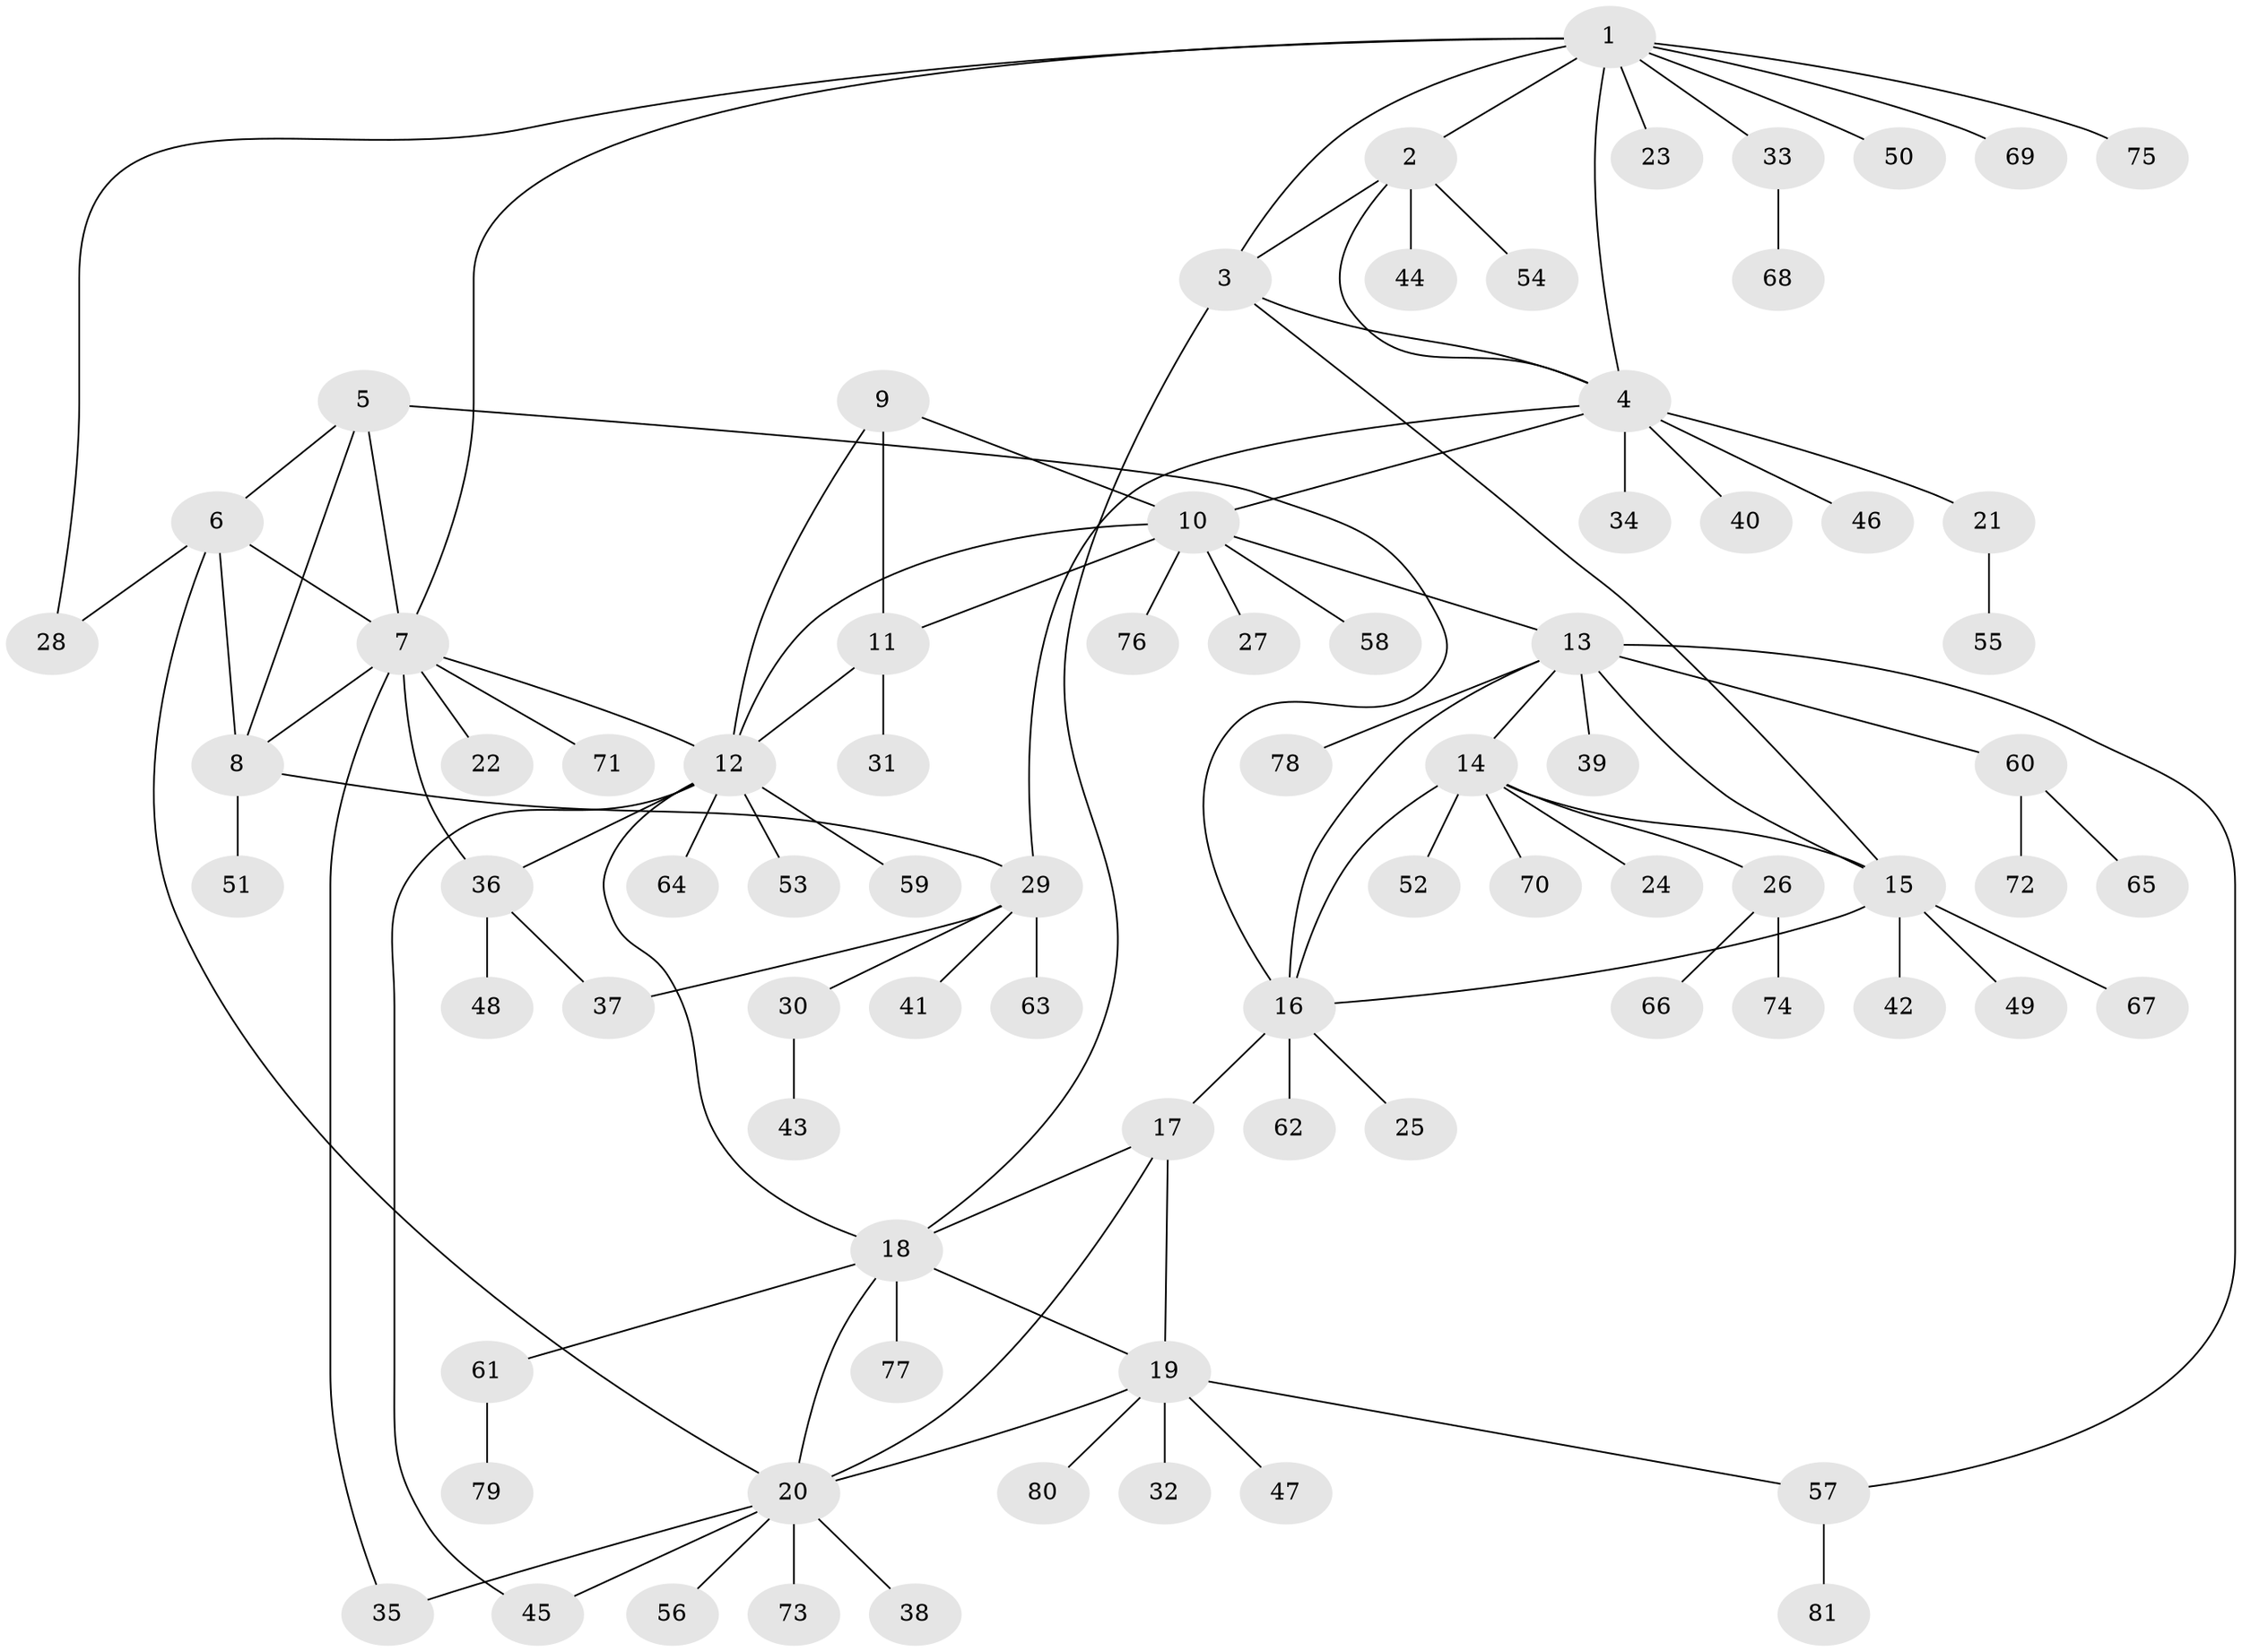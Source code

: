 // Generated by graph-tools (version 1.1) at 2025/11/02/27/25 16:11:35]
// undirected, 81 vertices, 108 edges
graph export_dot {
graph [start="1"]
  node [color=gray90,style=filled];
  1;
  2;
  3;
  4;
  5;
  6;
  7;
  8;
  9;
  10;
  11;
  12;
  13;
  14;
  15;
  16;
  17;
  18;
  19;
  20;
  21;
  22;
  23;
  24;
  25;
  26;
  27;
  28;
  29;
  30;
  31;
  32;
  33;
  34;
  35;
  36;
  37;
  38;
  39;
  40;
  41;
  42;
  43;
  44;
  45;
  46;
  47;
  48;
  49;
  50;
  51;
  52;
  53;
  54;
  55;
  56;
  57;
  58;
  59;
  60;
  61;
  62;
  63;
  64;
  65;
  66;
  67;
  68;
  69;
  70;
  71;
  72;
  73;
  74;
  75;
  76;
  77;
  78;
  79;
  80;
  81;
  1 -- 2;
  1 -- 3;
  1 -- 4;
  1 -- 7;
  1 -- 23;
  1 -- 28;
  1 -- 33;
  1 -- 50;
  1 -- 69;
  1 -- 75;
  2 -- 3;
  2 -- 4;
  2 -- 44;
  2 -- 54;
  3 -- 4;
  3 -- 15;
  3 -- 18;
  4 -- 10;
  4 -- 21;
  4 -- 29;
  4 -- 34;
  4 -- 40;
  4 -- 46;
  5 -- 6;
  5 -- 7;
  5 -- 8;
  5 -- 16;
  6 -- 7;
  6 -- 8;
  6 -- 20;
  6 -- 28;
  7 -- 8;
  7 -- 12;
  7 -- 22;
  7 -- 35;
  7 -- 36;
  7 -- 71;
  8 -- 29;
  8 -- 51;
  9 -- 10;
  9 -- 11;
  9 -- 12;
  10 -- 11;
  10 -- 12;
  10 -- 13;
  10 -- 27;
  10 -- 58;
  10 -- 76;
  11 -- 12;
  11 -- 31;
  12 -- 18;
  12 -- 36;
  12 -- 45;
  12 -- 53;
  12 -- 59;
  12 -- 64;
  13 -- 14;
  13 -- 15;
  13 -- 16;
  13 -- 39;
  13 -- 57;
  13 -- 60;
  13 -- 78;
  14 -- 15;
  14 -- 16;
  14 -- 24;
  14 -- 26;
  14 -- 52;
  14 -- 70;
  15 -- 16;
  15 -- 42;
  15 -- 49;
  15 -- 67;
  16 -- 17;
  16 -- 25;
  16 -- 62;
  17 -- 18;
  17 -- 19;
  17 -- 20;
  18 -- 19;
  18 -- 20;
  18 -- 61;
  18 -- 77;
  19 -- 20;
  19 -- 32;
  19 -- 47;
  19 -- 57;
  19 -- 80;
  20 -- 35;
  20 -- 38;
  20 -- 45;
  20 -- 56;
  20 -- 73;
  21 -- 55;
  26 -- 66;
  26 -- 74;
  29 -- 30;
  29 -- 37;
  29 -- 41;
  29 -- 63;
  30 -- 43;
  33 -- 68;
  36 -- 37;
  36 -- 48;
  57 -- 81;
  60 -- 65;
  60 -- 72;
  61 -- 79;
}
